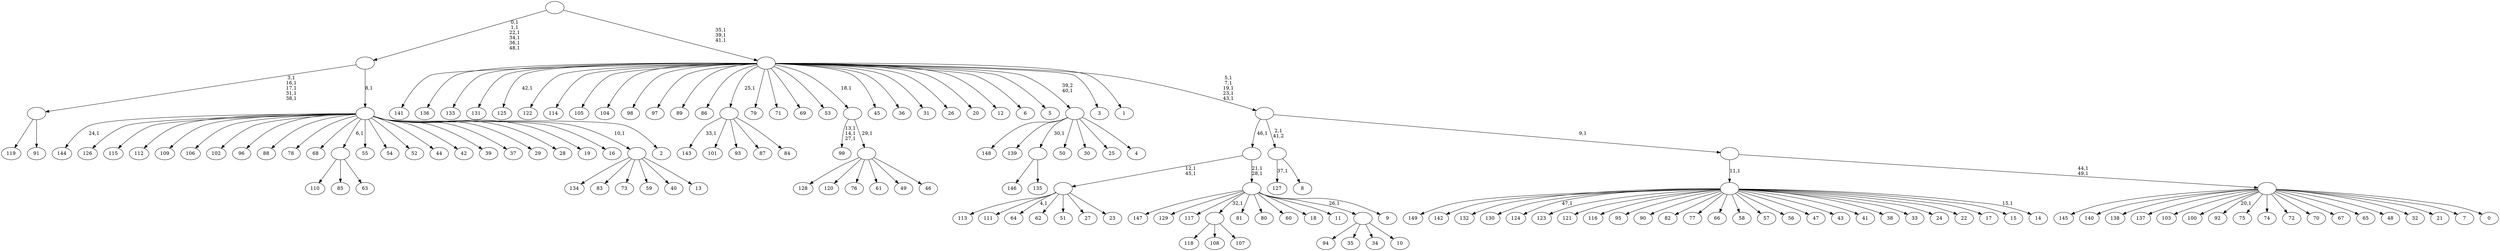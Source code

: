 digraph T {
	200 [label="149"]
	199 [label="148"]
	198 [label="147"]
	197 [label="146"]
	196 [label="145"]
	195 [label="144"]
	193 [label="143"]
	191 [label="142"]
	190 [label="141"]
	189 [label="140"]
	188 [label="139"]
	187 [label="138"]
	186 [label="137"]
	185 [label="136"]
	184 [label="135"]
	183 [label=""]
	182 [label="134"]
	181 [label="133"]
	180 [label="132"]
	179 [label="131"]
	178 [label="130"]
	177 [label="129"]
	176 [label="128"]
	175 [label="127"]
	173 [label="126"]
	172 [label="125"]
	170 [label="124"]
	168 [label="123"]
	167 [label="122"]
	166 [label="121"]
	165 [label="120"]
	164 [label="119"]
	163 [label="118"]
	162 [label="117"]
	161 [label="116"]
	160 [label="115"]
	159 [label="114"]
	158 [label="113"]
	157 [label="112"]
	156 [label="111"]
	155 [label="110"]
	154 [label="109"]
	153 [label="108"]
	152 [label="107"]
	151 [label=""]
	150 [label="106"]
	149 [label="105"]
	148 [label="104"]
	147 [label="103"]
	146 [label="102"]
	145 [label="101"]
	144 [label="100"]
	143 [label="99"]
	139 [label="98"]
	138 [label="97"]
	137 [label="96"]
	136 [label="95"]
	135 [label="94"]
	134 [label="93"]
	133 [label="92"]
	131 [label="91"]
	130 [label=""]
	125 [label="90"]
	124 [label="89"]
	123 [label="88"]
	122 [label="87"]
	121 [label="86"]
	120 [label="85"]
	119 [label="84"]
	118 [label=""]
	117 [label="83"]
	116 [label="82"]
	115 [label="81"]
	114 [label="80"]
	113 [label="79"]
	112 [label="78"]
	111 [label="77"]
	110 [label="76"]
	109 [label="75"]
	108 [label="74"]
	107 [label="73"]
	106 [label="72"]
	105 [label="71"]
	104 [label="70"]
	103 [label="69"]
	102 [label="68"]
	101 [label="67"]
	100 [label="66"]
	99 [label="65"]
	98 [label="64"]
	96 [label="63"]
	95 [label=""]
	94 [label="62"]
	93 [label="61"]
	92 [label="60"]
	91 [label="59"]
	90 [label="58"]
	89 [label="57"]
	88 [label="56"]
	87 [label="55"]
	86 [label="54"]
	85 [label="53"]
	84 [label="52"]
	83 [label="51"]
	82 [label="50"]
	81 [label="49"]
	80 [label="48"]
	79 [label="47"]
	78 [label="46"]
	77 [label=""]
	76 [label=""]
	75 [label="45"]
	74 [label="44"]
	73 [label="43"]
	72 [label="42"]
	71 [label="41"]
	70 [label="40"]
	69 [label="39"]
	68 [label="38"]
	67 [label="37"]
	66 [label="36"]
	65 [label="35"]
	64 [label="34"]
	63 [label="33"]
	62 [label="32"]
	61 [label="31"]
	60 [label="30"]
	59 [label="29"]
	58 [label="28"]
	57 [label="27"]
	56 [label="26"]
	55 [label="25"]
	54 [label="24"]
	53 [label="23"]
	52 [label=""]
	50 [label="22"]
	49 [label="21"]
	48 [label="20"]
	47 [label="19"]
	46 [label="18"]
	45 [label="17"]
	44 [label="16"]
	43 [label="15"]
	42 [label="14"]
	40 [label=""]
	39 [label="13"]
	38 [label=""]
	37 [label="12"]
	36 [label="11"]
	35 [label="10"]
	34 [label=""]
	33 [label="9"]
	32 [label=""]
	30 [label=""]
	29 [label="8"]
	28 [label=""]
	27 [label="7"]
	26 [label="6"]
	25 [label="5"]
	24 [label="4"]
	23 [label=""]
	22 [label="3"]
	21 [label="2"]
	20 [label=""]
	19 [label=""]
	13 [label="1"]
	12 [label="0"]
	11 [label=""]
	9 [label=""]
	8 [label=""]
	3 [label=""]
	0 [label=""]
	183 -> 197 [label=""]
	183 -> 184 [label=""]
	151 -> 163 [label=""]
	151 -> 153 [label=""]
	151 -> 152 [label=""]
	130 -> 164 [label=""]
	130 -> 131 [label=""]
	118 -> 193 [label="33,1"]
	118 -> 145 [label=""]
	118 -> 134 [label=""]
	118 -> 122 [label=""]
	118 -> 119 [label=""]
	95 -> 155 [label=""]
	95 -> 120 [label=""]
	95 -> 96 [label=""]
	77 -> 176 [label=""]
	77 -> 165 [label=""]
	77 -> 110 [label=""]
	77 -> 93 [label=""]
	77 -> 81 [label=""]
	77 -> 78 [label=""]
	76 -> 143 [label="13,1\n14,1\n27,1"]
	76 -> 77 [label="29,1"]
	52 -> 98 [label="4,1"]
	52 -> 158 [label=""]
	52 -> 156 [label=""]
	52 -> 94 [label=""]
	52 -> 83 [label=""]
	52 -> 57 [label=""]
	52 -> 53 [label=""]
	40 -> 42 [label="15,1"]
	40 -> 170 [label="47,1"]
	40 -> 200 [label=""]
	40 -> 191 [label=""]
	40 -> 180 [label=""]
	40 -> 178 [label=""]
	40 -> 168 [label=""]
	40 -> 166 [label=""]
	40 -> 161 [label=""]
	40 -> 136 [label=""]
	40 -> 125 [label=""]
	40 -> 116 [label=""]
	40 -> 111 [label=""]
	40 -> 100 [label=""]
	40 -> 90 [label=""]
	40 -> 89 [label=""]
	40 -> 88 [label=""]
	40 -> 79 [label=""]
	40 -> 73 [label=""]
	40 -> 71 [label=""]
	40 -> 68 [label=""]
	40 -> 63 [label=""]
	40 -> 54 [label=""]
	40 -> 50 [label=""]
	40 -> 45 [label=""]
	40 -> 43 [label=""]
	38 -> 182 [label=""]
	38 -> 117 [label=""]
	38 -> 107 [label=""]
	38 -> 91 [label=""]
	38 -> 70 [label=""]
	38 -> 39 [label=""]
	34 -> 135 [label=""]
	34 -> 65 [label=""]
	34 -> 64 [label=""]
	34 -> 35 [label=""]
	32 -> 198 [label=""]
	32 -> 177 [label=""]
	32 -> 162 [label=""]
	32 -> 151 [label="32,1"]
	32 -> 115 [label=""]
	32 -> 114 [label=""]
	32 -> 92 [label=""]
	32 -> 46 [label=""]
	32 -> 36 [label=""]
	32 -> 34 [label="26,1"]
	32 -> 33 [label=""]
	30 -> 32 [label="21,1\n28,1"]
	30 -> 52 [label="12,1\n45,1"]
	28 -> 175 [label="37,1"]
	28 -> 29 [label=""]
	23 -> 199 [label=""]
	23 -> 188 [label=""]
	23 -> 183 [label="30,1"]
	23 -> 82 [label=""]
	23 -> 60 [label=""]
	23 -> 55 [label=""]
	23 -> 24 [label=""]
	20 -> 195 [label="24,1"]
	20 -> 173 [label=""]
	20 -> 160 [label=""]
	20 -> 157 [label=""]
	20 -> 154 [label=""]
	20 -> 150 [label=""]
	20 -> 146 [label=""]
	20 -> 137 [label=""]
	20 -> 123 [label=""]
	20 -> 112 [label=""]
	20 -> 102 [label=""]
	20 -> 95 [label="6,1"]
	20 -> 87 [label=""]
	20 -> 86 [label=""]
	20 -> 84 [label=""]
	20 -> 74 [label=""]
	20 -> 72 [label=""]
	20 -> 69 [label=""]
	20 -> 67 [label=""]
	20 -> 59 [label=""]
	20 -> 58 [label=""]
	20 -> 47 [label=""]
	20 -> 44 [label=""]
	20 -> 38 [label="10,1"]
	20 -> 21 [label=""]
	19 -> 130 [label="3,1\n16,1\n17,1\n31,1\n38,1"]
	19 -> 20 [label="8,1"]
	11 -> 133 [label="20,1"]
	11 -> 196 [label=""]
	11 -> 189 [label=""]
	11 -> 187 [label=""]
	11 -> 186 [label=""]
	11 -> 147 [label=""]
	11 -> 144 [label=""]
	11 -> 109 [label=""]
	11 -> 108 [label=""]
	11 -> 106 [label=""]
	11 -> 104 [label=""]
	11 -> 101 [label=""]
	11 -> 99 [label=""]
	11 -> 80 [label=""]
	11 -> 62 [label=""]
	11 -> 49 [label=""]
	11 -> 27 [label=""]
	11 -> 12 [label=""]
	9 -> 11 [label="44,1\n49,1"]
	9 -> 40 [label="11,1"]
	8 -> 30 [label="46,1"]
	8 -> 28 [label="2,1\n41,2"]
	8 -> 9 [label="9,1"]
	3 -> 8 [label="5,1\n7,1\n19,1\n23,1\n43,1"]
	3 -> 172 [label="42,1"]
	3 -> 190 [label=""]
	3 -> 185 [label=""]
	3 -> 181 [label=""]
	3 -> 179 [label=""]
	3 -> 167 [label=""]
	3 -> 159 [label=""]
	3 -> 149 [label=""]
	3 -> 148 [label=""]
	3 -> 139 [label=""]
	3 -> 138 [label=""]
	3 -> 124 [label=""]
	3 -> 121 [label=""]
	3 -> 118 [label="25,1"]
	3 -> 113 [label=""]
	3 -> 105 [label=""]
	3 -> 103 [label=""]
	3 -> 85 [label=""]
	3 -> 76 [label="18,1"]
	3 -> 75 [label=""]
	3 -> 66 [label=""]
	3 -> 61 [label=""]
	3 -> 56 [label=""]
	3 -> 48 [label=""]
	3 -> 37 [label=""]
	3 -> 26 [label=""]
	3 -> 25 [label=""]
	3 -> 23 [label="39,2\n40,1"]
	3 -> 22 [label=""]
	3 -> 13 [label=""]
	0 -> 3 [label="35,1\n39,1\n41,1"]
	0 -> 19 [label="0,1\n1,1\n22,1\n34,1\n36,1\n48,1"]
}
